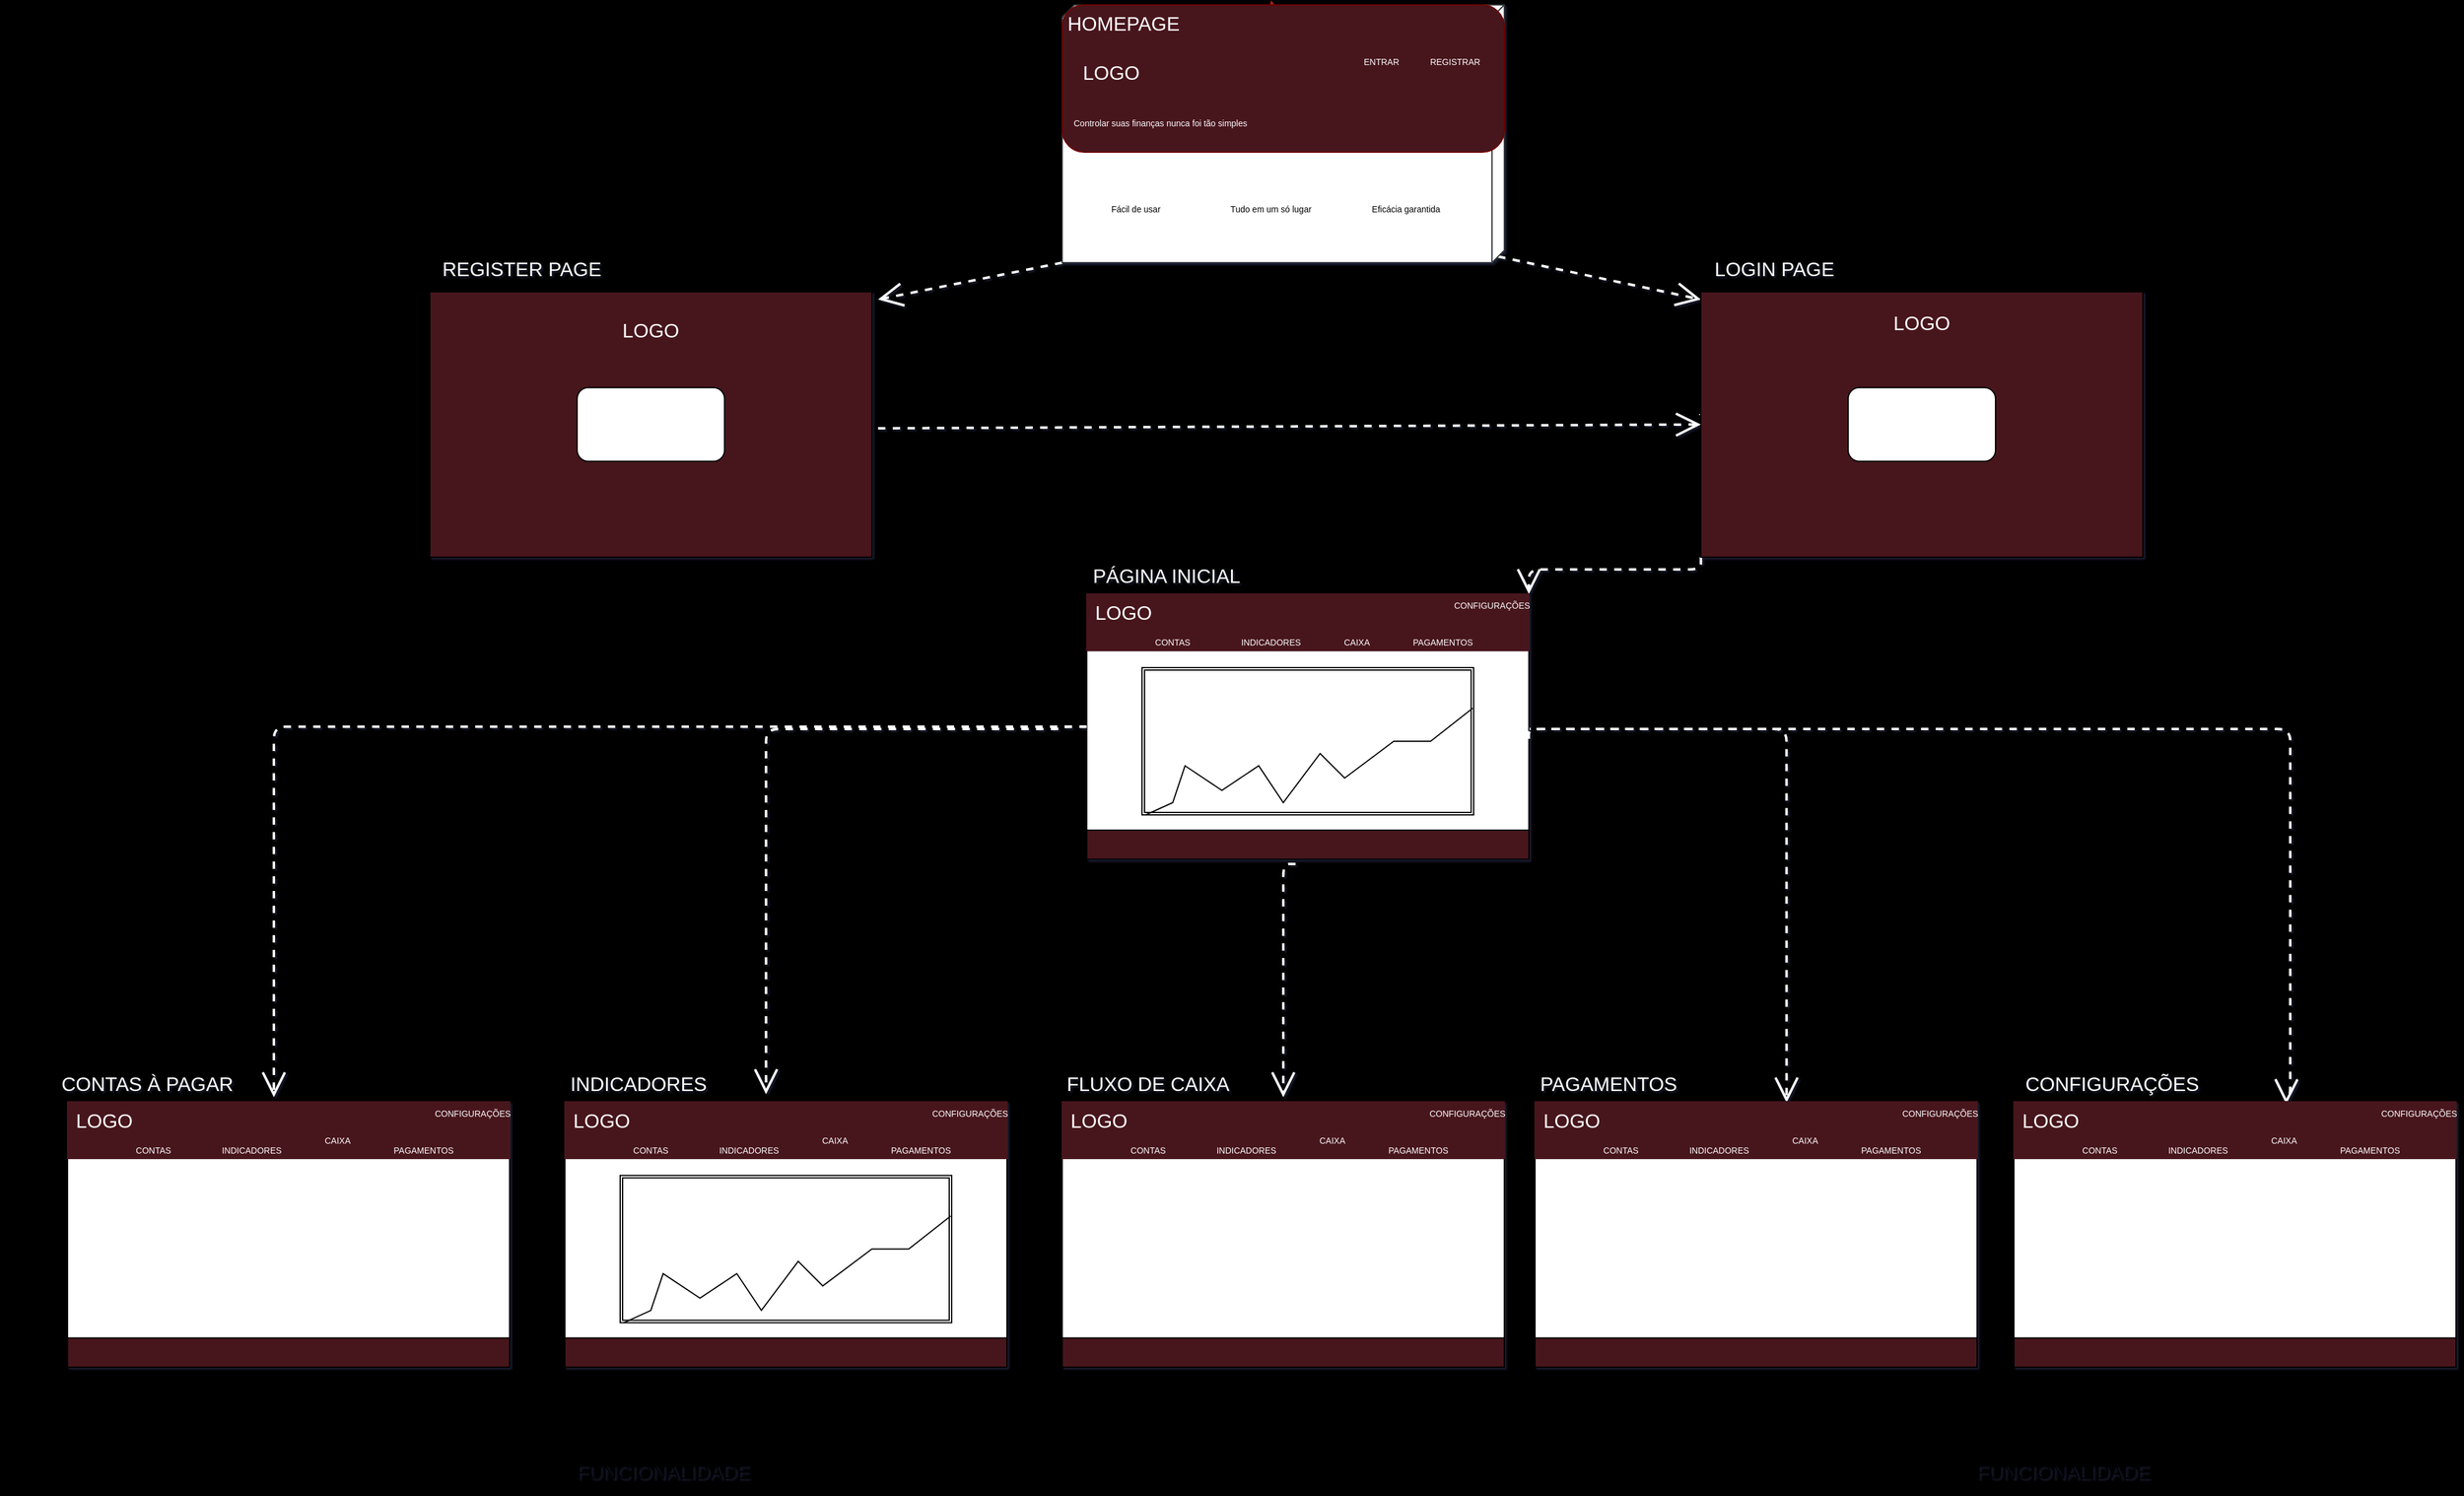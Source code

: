 <mxfile version="21.1.7" type="github">
  <diagram name="Page-1" id="5f0bae14-7c28-e335-631c-24af17079c00">
    <mxGraphModel dx="2335" dy="3224" grid="1" gridSize="10" guides="1" tooltips="1" connect="1" arrows="1" fold="1" page="1" pageScale="1" pageWidth="1100" pageHeight="850" background="#000000" math="0" shadow="1">
      <root>
        <mxCell id="0" />
        <mxCell id="1" parent="0" />
        <mxCell id="39150e848f15840c-11" style="edgeStyle=none;rounded=1;html=1;dashed=1;labelBackgroundColor=none;startArrow=none;startFill=0;startSize=8;endArrow=open;endFill=0;endSize=16;fontFamily=Verdana;fontSize=12;strokeColor=#FFFFFF;fontColor=default;strokeWidth=2;exitX=0;exitY=0;exitDx=205;exitDy=5;exitPerimeter=0;entryX=0;entryY=0;entryDx=10;entryDy=330;entryPerimeter=0;" parent="1" source="39150e848f15840c-3" edge="1">
          <mxGeometry relative="1" as="geometry">
            <mxPoint x="276.02" y="-1516.22" as="sourcePoint" />
            <mxPoint x="620" y="-1460.0" as="targetPoint" />
          </mxGeometry>
        </mxCell>
        <mxCell id="39150e848f15840c-12" style="edgeStyle=none;rounded=1;html=1;dashed=1;labelBackgroundColor=none;startArrow=none;startFill=0;startSize=8;endArrow=open;endFill=0;endSize=16;fontFamily=Verdana;fontSize=12;entryX=0;entryY=0;entryDx=0;entryDy=0;entryPerimeter=0;strokeColor=#FFFFFF;fontColor=default;strokeWidth=2;exitX=1;exitY=1;exitDx=0;exitDy=0;exitPerimeter=0;" parent="1" source="39150e848f15840c-3" edge="1">
          <mxGeometry relative="1" as="geometry">
            <mxPoint x="-50" y="-1460" as="targetPoint" />
          </mxGeometry>
        </mxCell>
        <mxCell id="39150e848f15840c-16" style="edgeStyle=orthogonalEdgeStyle;rounded=1;html=1;dashed=1;labelBackgroundColor=none;startArrow=none;startFill=0;startSize=8;endArrow=open;endFill=0;endSize=16;fontFamily=Verdana;fontSize=12;strokeColor=#FFFFFF;fontColor=default;fillColor=#f8cecc;strokeWidth=2;entryX=1;entryY=0;entryDx=0;entryDy=0;" parent="1" target="X89QfNM0a1aXQy8c0Njc-26" edge="1">
          <mxGeometry relative="1" as="geometry">
            <mxPoint x="620.059" y="-1250" as="sourcePoint" />
            <mxPoint x="260" y="-1020" as="targetPoint" />
            <Array as="points">
              <mxPoint x="620" y="-1240" />
              <mxPoint x="480" y="-1240" />
            </Array>
          </mxGeometry>
        </mxCell>
        <mxCell id="vBJ7aFU8pswrzPe9maUh-8" value="" style="curved=1;endArrow=classic;html=1;rounded=1;entryX=-0.018;entryY=0.527;entryDx=0;entryDy=0;entryPerimeter=0;labelBackgroundColor=none;strokeColor=#A8201A;fontColor=default;" parent="1" target="39150e848f15840c-3" edge="1">
          <mxGeometry width="50" height="50" relative="1" as="geometry">
            <mxPoint x="230" y="-1616.22" as="sourcePoint" />
            <mxPoint x="726" y="-1300.22" as="targetPoint" />
            <Array as="points">
              <mxPoint x="280" y="-1616.22" />
            </Array>
          </mxGeometry>
        </mxCell>
        <mxCell id="39150e848f15840c-3" value="" style="verticalAlign=top;align=left;spacingTop=8;spacingLeft=2;spacingRight=12;shape=cube;size=10;direction=south;fontStyle=4;html=1;rounded=1;shadow=0;comic=0;labelBackgroundColor=none;strokeWidth=1;fontFamily=Verdana;fontSize=12;fillColor=#FFFFFF;strokeColor=#36393d;" parent="1" vertex="1">
          <mxGeometry x="100" y="-1700" width="360" height="210" as="geometry" />
        </mxCell>
        <mxCell id="vBJ7aFU8pswrzPe9maUh-9" value="&lt;br&gt;" style="rounded=1;whiteSpace=wrap;html=1;labelBackgroundColor=none;fillColor=#47141E;strokeColor=#6F0000;fontColor=#ffffff;" parent="1" vertex="1">
          <mxGeometry x="100" y="-1700" width="360" height="120" as="geometry" />
        </mxCell>
        <mxCell id="vBJ7aFU8pswrzPe9maUh-22" style="edgeStyle=orthogonalEdgeStyle;rounded=1;html=1;dashed=1;labelBackgroundColor=none;startArrow=none;startFill=0;startSize=8;endArrow=open;endFill=0;endSize=16;fontFamily=Verdana;fontSize=12;strokeColor=#FFFFFF;fontColor=default;fillColor=#f8cecc;exitX=0;exitY=0.5;exitDx=0;exitDy=0;strokeWidth=2;" parent="1" source="X89QfNM0a1aXQy8c0Njc-24" edge="1">
          <mxGeometry relative="1" as="geometry">
            <mxPoint x="90" y="-951.22" as="sourcePoint" />
            <mxPoint x="-542" y="-810" as="targetPoint" />
            <Array as="points">
              <mxPoint x="-542" y="-1112" />
            </Array>
          </mxGeometry>
        </mxCell>
        <mxCell id="vBJ7aFU8pswrzPe9maUh-36" style="edgeStyle=orthogonalEdgeStyle;rounded=1;html=1;dashed=1;labelBackgroundColor=none;startArrow=none;startFill=0;startSize=8;endArrow=open;endFill=0;endSize=16;fontFamily=Verdana;fontSize=12;strokeColor=#FFFFFF;fontColor=default;fillColor=#f8cecc;strokeWidth=2;entryX=0.616;entryY=0.041;entryDx=0;entryDy=0;entryPerimeter=0;exitX=1;exitY=0.5;exitDx=0;exitDy=0;" parent="1" source="X89QfNM0a1aXQy8c0Njc-24" target="uW_-9VzR9L95MaJclsEE-92" edge="1">
          <mxGeometry relative="1" as="geometry">
            <mxPoint x="410" y="-960" as="sourcePoint" />
            <mxPoint x="1005" y="-810" as="targetPoint" />
            <Array as="points">
              <mxPoint x="430" y="-1112" />
              <mxPoint x="430" y="-1110" />
              <mxPoint x="1100" y="-1110" />
              <mxPoint x="1100" y="-810" />
              <mxPoint x="1097" y="-810" />
            </Array>
          </mxGeometry>
        </mxCell>
        <mxCell id="vBJ7aFU8pswrzPe9maUh-37" value="&lt;font color=&quot;#ffffff&quot; style=&quot;font-size: 16px;&quot;&gt;LOGO&lt;/font&gt;" style="text;html=1;strokeColor=none;fillColor=none;align=center;verticalAlign=middle;whiteSpace=wrap;rounded=0;fontColor=#143642;strokeWidth=3;" parent="1" vertex="1">
          <mxGeometry x="110" y="-1660" width="60" height="30" as="geometry" />
        </mxCell>
        <mxCell id="X89QfNM0a1aXQy8c0Njc-6" value="&lt;font color=&quot;#ffffff&quot; style=&quot;font-size: 16px;&quot;&gt;HOMEPAGE&lt;/font&gt;" style="text;html=1;strokeColor=none;fillColor=none;align=center;verticalAlign=middle;whiteSpace=wrap;rounded=0;fontColor=#143642;strokeWidth=3;" parent="1" vertex="1">
          <mxGeometry x="120" y="-1700" width="60" height="30" as="geometry" />
        </mxCell>
        <mxCell id="X89QfNM0a1aXQy8c0Njc-7" value="&lt;font style=&quot;&quot;&gt;&lt;font color=&quot;#ffffff&quot; style=&quot;font-size: 7px;&quot;&gt;ENTRAR&lt;/font&gt;&lt;br&gt;&lt;/font&gt;" style="text;html=1;strokeColor=none;fillColor=none;align=center;verticalAlign=middle;whiteSpace=wrap;rounded=0;fontColor=#143642;strokeWidth=3;" parent="1" vertex="1">
          <mxGeometry x="330" y="-1670" width="60" height="30" as="geometry" />
        </mxCell>
        <mxCell id="X89QfNM0a1aXQy8c0Njc-8" value="&lt;font style=&quot;&quot;&gt;&lt;font color=&quot;#ffffff&quot; style=&quot;font-size: 7px;&quot;&gt;REGISTRAR&lt;/font&gt;&lt;br&gt;&lt;/font&gt;" style="text;html=1;strokeColor=none;fillColor=none;align=center;verticalAlign=middle;whiteSpace=wrap;rounded=0;fontColor=#143642;strokeWidth=3;" parent="1" vertex="1">
          <mxGeometry x="390" y="-1670" width="60" height="30" as="geometry" />
        </mxCell>
        <mxCell id="X89QfNM0a1aXQy8c0Njc-9" value="&lt;font style=&quot;&quot;&gt;&lt;font color=&quot;#ffffff&quot;&gt;&lt;span style=&quot;font-size: 7px;&quot;&gt;Controlar suas finanças nunca foi tão simples&lt;/span&gt;&lt;/font&gt;&lt;br&gt;&lt;/font&gt;" style="text;html=1;strokeColor=none;fillColor=none;align=center;verticalAlign=middle;whiteSpace=wrap;rounded=0;fontColor=#143642;strokeWidth=3;" parent="1" vertex="1">
          <mxGeometry x="100" y="-1620" width="160" height="30" as="geometry" />
        </mxCell>
        <mxCell id="X89QfNM0a1aXQy8c0Njc-10" value="&lt;font style=&quot;&quot;&gt;&lt;span style=&quot;font-size: 7px;&quot;&gt;&lt;font color=&quot;#000000&quot;&gt;Fácil de usar&lt;/font&gt;&lt;/span&gt;&lt;br&gt;&lt;/font&gt;" style="text;html=1;strokeColor=none;fillColor=none;align=center;verticalAlign=middle;whiteSpace=wrap;rounded=0;fontColor=#143642;strokeWidth=3;" parent="1" vertex="1">
          <mxGeometry x="80" y="-1550" width="160" height="30" as="geometry" />
        </mxCell>
        <mxCell id="X89QfNM0a1aXQy8c0Njc-11" value="&lt;font style=&quot;&quot;&gt;&lt;span style=&quot;font-size: 7px;&quot;&gt;&lt;font color=&quot;#000000&quot;&gt;Tudo em um só lugar&lt;/font&gt;&lt;/span&gt;&lt;br&gt;&lt;/font&gt;" style="text;html=1;strokeColor=none;fillColor=none;align=center;verticalAlign=middle;whiteSpace=wrap;rounded=0;fontColor=#143642;strokeWidth=3;" parent="1" vertex="1">
          <mxGeometry x="190" y="-1550" width="160" height="30" as="geometry" />
        </mxCell>
        <mxCell id="X89QfNM0a1aXQy8c0Njc-12" value="&lt;font style=&quot;&quot;&gt;&lt;span style=&quot;font-size: 7px;&quot;&gt;&lt;font color=&quot;#000000&quot;&gt;Eficácia garantida&lt;/font&gt;&lt;/span&gt;&lt;br&gt;&lt;/font&gt;" style="text;html=1;strokeColor=none;fillColor=none;align=center;verticalAlign=middle;whiteSpace=wrap;rounded=0;fontColor=#143642;strokeWidth=3;" parent="1" vertex="1">
          <mxGeometry x="300" y="-1550" width="160" height="30" as="geometry" />
        </mxCell>
        <mxCell id="X89QfNM0a1aXQy8c0Njc-21" value="&lt;font color=&quot;#ffffff&quot;&gt;&lt;span style=&quot;font-size: 16px;&quot;&gt;REGISTER PAGE&lt;/span&gt;&lt;/font&gt;" style="text;html=1;strokeColor=none;fillColor=none;align=center;verticalAlign=middle;whiteSpace=wrap;rounded=0;fontColor=#143642;strokeWidth=3;" parent="1" vertex="1">
          <mxGeometry x="-415" y="-1500" width="150" height="30" as="geometry" />
        </mxCell>
        <mxCell id="X89QfNM0a1aXQy8c0Njc-22" value="&lt;font color=&quot;#ffffff&quot; style=&quot;font-size: 16px;&quot;&gt;LOGIN PAGE&lt;/font&gt;" style="text;html=1;strokeColor=none;fillColor=none;align=center;verticalAlign=middle;whiteSpace=wrap;rounded=0;fontColor=#143642;strokeWidth=3;" parent="1" vertex="1">
          <mxGeometry x="620" y="-1500" width="120" height="30" as="geometry" />
        </mxCell>
        <mxCell id="X89QfNM0a1aXQy8c0Njc-23" value="&lt;font color=&quot;#ffffff&quot; style=&quot;font-size: 16px;&quot;&gt;PÁGINA INICIAL&lt;/font&gt;" style="text;html=1;strokeColor=none;fillColor=none;align=center;verticalAlign=middle;whiteSpace=wrap;rounded=0;fontColor=#143642;strokeWidth=3;" parent="1" vertex="1">
          <mxGeometry x="100" y="-1250" width="170" height="30" as="geometry" />
        </mxCell>
        <mxCell id="X89QfNM0a1aXQy8c0Njc-25" value="" style="endArrow=none;dashed=1;html=1;dashPattern=1 3;strokeWidth=2;rounded=0;strokeColor=#FFFFFF;fontColor=#143642;fillColor=#FAE5C7;exitX=0;exitY=0;exitDx=105;exitDy=0;exitPerimeter=0;entryX=0;entryY=0;entryDx=0;entryDy=155;entryPerimeter=0;" parent="1" target="X89QfNM0a1aXQy8c0Njc-24" edge="1">
          <mxGeometry width="50" height="50" relative="1" as="geometry">
            <mxPoint x="480.0" y="-1131.22" as="sourcePoint" />
            <mxPoint x="715" y="-980" as="targetPoint" />
            <Array as="points" />
          </mxGeometry>
        </mxCell>
        <mxCell id="X89QfNM0a1aXQy8c0Njc-24" value="" style="rounded=0;whiteSpace=wrap;html=1;fillColor=#FFFFFF;" parent="1" vertex="1">
          <mxGeometry x="120" y="-1220" width="360" height="216.22" as="geometry" />
        </mxCell>
        <mxCell id="X89QfNM0a1aXQy8c0Njc-26" value="" style="rounded=0;whiteSpace=wrap;html=1;strokeColor=#47141E;fillColor=#47141E;" parent="1" vertex="1">
          <mxGeometry x="120" y="-1220" width="360" height="46.22" as="geometry" />
        </mxCell>
        <mxCell id="X89QfNM0a1aXQy8c0Njc-27" value="" style="rounded=0;whiteSpace=wrap;html=1;fillColor=#47141E;" parent="1" vertex="1">
          <mxGeometry x="120" y="-1027.56" width="360" height="23.78" as="geometry" />
        </mxCell>
        <mxCell id="X89QfNM0a1aXQy8c0Njc-28" value="&lt;font color=&quot;#ffffff&quot; style=&quot;font-size: 16px;&quot;&gt;LOGO&lt;/font&gt;" style="text;html=1;strokeColor=none;fillColor=none;align=center;verticalAlign=middle;whiteSpace=wrap;rounded=0;fontColor=#143642;strokeWidth=3;" parent="1" vertex="1">
          <mxGeometry x="65" y="-1220" width="170" height="30" as="geometry" />
        </mxCell>
        <mxCell id="X89QfNM0a1aXQy8c0Njc-32" style="edgeStyle=orthogonalEdgeStyle;rounded=0;orthogonalLoop=1;jettySize=auto;html=1;exitX=0.5;exitY=1;exitDx=0;exitDy=0;" parent="1" edge="1">
          <mxGeometry relative="1" as="geometry">
            <mxPoint x="145" y="-1190" as="sourcePoint" />
            <mxPoint x="145" y="-1190" as="targetPoint" />
          </mxGeometry>
        </mxCell>
        <mxCell id="X89QfNM0a1aXQy8c0Njc-34" value="&lt;font color=&quot;#ffffff&quot; style=&quot;font-size: 7px;&quot;&gt;CONTAS&lt;/font&gt;" style="text;html=1;strokeColor=none;fillColor=none;align=center;verticalAlign=middle;whiteSpace=wrap;rounded=0;fontColor=#143642;strokeWidth=3;" parent="1" vertex="1">
          <mxGeometry x="170" y="-1190" width="40" height="16.22" as="geometry" />
        </mxCell>
        <mxCell id="X89QfNM0a1aXQy8c0Njc-41" value="&lt;font color=&quot;#ffffff&quot; style=&quot;font-size: 7px;&quot;&gt;INDICADORES&lt;/font&gt;" style="text;html=1;strokeColor=none;fillColor=none;align=center;verticalAlign=middle;whiteSpace=wrap;rounded=0;fontColor=#143642;strokeWidth=3;" parent="1" vertex="1">
          <mxGeometry x="250" y="-1190" width="40" height="16.22" as="geometry" />
        </mxCell>
        <mxCell id="X89QfNM0a1aXQy8c0Njc-42" value="&lt;font color=&quot;#ffffff&quot; style=&quot;font-size: 7px;&quot;&gt;CAIXA&lt;/font&gt;" style="text;html=1;strokeColor=none;fillColor=none;align=center;verticalAlign=middle;whiteSpace=wrap;rounded=0;fontColor=#143642;strokeWidth=3;" parent="1" vertex="1">
          <mxGeometry x="320" y="-1190" width="40" height="16.22" as="geometry" />
        </mxCell>
        <mxCell id="X89QfNM0a1aXQy8c0Njc-43" value="&lt;font color=&quot;#ffffff&quot;&gt;&lt;span style=&quot;font-size: 7px;&quot;&gt;PAGAMENTOS&lt;/span&gt;&lt;/font&gt;" style="text;html=1;strokeColor=none;fillColor=none;align=center;verticalAlign=middle;whiteSpace=wrap;rounded=0;fontColor=#143642;strokeWidth=3;" parent="1" vertex="1">
          <mxGeometry x="390" y="-1190" width="40" height="16.22" as="geometry" />
        </mxCell>
        <mxCell id="X89QfNM0a1aXQy8c0Njc-45" value="&lt;font color=&quot;#ffffff&quot; style=&quot;font-size: 7px;&quot;&gt;CONFIGURAÇÕES&lt;/font&gt;" style="text;html=1;strokeColor=none;fillColor=none;align=center;verticalAlign=middle;whiteSpace=wrap;rounded=0;fontColor=#143642;strokeWidth=3;" parent="1" vertex="1">
          <mxGeometry x="430" y="-1220" width="40" height="16.22" as="geometry" />
        </mxCell>
        <mxCell id="X89QfNM0a1aXQy8c0Njc-59" value="" style="shape=ext;double=1;rounded=0;whiteSpace=wrap;html=1;" parent="1" vertex="1">
          <mxGeometry x="165" y="-1160" width="270" height="120" as="geometry" />
        </mxCell>
        <mxCell id="X89QfNM0a1aXQy8c0Njc-61" value="" style="endArrow=none;html=1;rounded=0;entryX=0.997;entryY=0.276;entryDx=0;entryDy=0;entryPerimeter=0;" parent="1" source="X89QfNM0a1aXQy8c0Njc-59" target="X89QfNM0a1aXQy8c0Njc-59" edge="1">
          <mxGeometry width="50" height="50" relative="1" as="geometry">
            <mxPoint x="270" y="-1060" as="sourcePoint" />
            <mxPoint x="320" y="-1110" as="targetPoint" />
            <Array as="points">
              <mxPoint x="190" y="-1050" />
              <mxPoint x="200" y="-1080" />
              <mxPoint x="230" y="-1060" />
              <mxPoint x="260" y="-1080" />
              <mxPoint x="280" y="-1050" />
              <mxPoint x="310" y="-1090" />
              <mxPoint x="330" y="-1070" />
              <mxPoint x="370" y="-1100" />
              <mxPoint x="400" y="-1100" />
            </Array>
          </mxGeometry>
        </mxCell>
        <mxCell id="X89QfNM0a1aXQy8c0Njc-65" style="edgeStyle=orthogonalEdgeStyle;rounded=1;html=1;dashed=1;labelBackgroundColor=none;startArrow=none;startFill=0;startSize=8;endArrow=open;endFill=0;endSize=16;fontFamily=Verdana;fontSize=12;strokeColor=#FFFFFF;fontColor=default;fillColor=#f8cecc;strokeWidth=2;entryX=-0.011;entryY=0.535;entryDx=0;entryDy=0;entryPerimeter=0;exitX=0;exitY=0.5;exitDx=0;exitDy=0;" parent="1" source="X89QfNM0a1aXQy8c0Njc-24" edge="1">
          <mxGeometry relative="1" as="geometry">
            <mxPoint x="100" y="-1080" as="sourcePoint" />
            <mxPoint x="-141.2" y="-812.42" as="targetPoint" />
            <Array as="points">
              <mxPoint x="100" y="-1112" />
              <mxPoint x="-141" y="-1110" />
            </Array>
          </mxGeometry>
        </mxCell>
        <mxCell id="X89QfNM0a1aXQy8c0Njc-66" style="edgeStyle=orthogonalEdgeStyle;rounded=1;html=1;dashed=1;labelBackgroundColor=none;startArrow=none;startFill=0;startSize=8;endArrow=open;endFill=0;endSize=16;fontFamily=Verdana;fontSize=12;strokeColor=#FFFFFF;fontColor=default;fillColor=#f8cecc;strokeWidth=2;" parent="1" edge="1">
          <mxGeometry relative="1" as="geometry">
            <mxPoint x="290" y="-1000" as="sourcePoint" />
            <mxPoint x="280" y="-810" as="targetPoint" />
            <Array as="points">
              <mxPoint x="280" y="-1000" />
              <mxPoint x="280" y="-810" />
            </Array>
          </mxGeometry>
        </mxCell>
        <mxCell id="uW_-9VzR9L95MaJclsEE-1" style="edgeStyle=none;rounded=1;html=1;dashed=1;labelBackgroundColor=none;startArrow=none;startFill=0;startSize=8;endArrow=open;endFill=0;endSize=16;fontFamily=Verdana;fontSize=12;strokeColor=#FFFFFF;fontColor=default;strokeWidth=2;exitX=0;exitY=0;exitDx=105;exitDy=0;exitPerimeter=0;entryX=0.472;entryY=1.005;entryDx=0;entryDy=0;entryPerimeter=0;" edge="1" parent="1" source="uW_-9VzR9L95MaJclsEE-122">
          <mxGeometry relative="1" as="geometry">
            <mxPoint x="-50" y="-1355" as="sourcePoint" />
            <mxPoint x="618.35" y="-1366.16" as="targetPoint" />
            <Array as="points" />
          </mxGeometry>
        </mxCell>
        <mxCell id="uW_-9VzR9L95MaJclsEE-11" style="edgeStyle=orthogonalEdgeStyle;rounded=1;html=1;dashed=1;labelBackgroundColor=none;startArrow=none;startFill=0;startSize=8;endArrow=open;endFill=0;endSize=16;fontFamily=Verdana;fontSize=12;strokeColor=#FFFFFF;fontColor=default;fillColor=#f8cecc;strokeWidth=2;exitX=1;exitY=0.5;exitDx=0;exitDy=0;entryX=0.569;entryY=0.012;entryDx=0;entryDy=0;entryPerimeter=0;" edge="1" parent="1" target="uW_-9VzR9L95MaJclsEE-78">
          <mxGeometry relative="1" as="geometry">
            <mxPoint x="480" y="-1102" as="sourcePoint" />
            <mxPoint x="690" y="-820" as="targetPoint" />
            <Array as="points">
              <mxPoint x="480" y="-1110" />
              <mxPoint x="690" y="-1110" />
            </Array>
          </mxGeometry>
        </mxCell>
        <mxCell id="uW_-9VzR9L95MaJclsEE-12" value="&lt;span style=&quot;font-size: 16px;&quot;&gt;&lt;font color=&quot;#000000&quot;&gt;FUNCIONALIDADE&lt;/font&gt;&lt;/span&gt;" style="text;html=1;strokeColor=none;fillColor=none;align=center;verticalAlign=middle;whiteSpace=wrap;rounded=0;fontColor=#143642;strokeWidth=3;" vertex="1" parent="1">
          <mxGeometry x="-265" y="-796.22" width="150" height="30" as="geometry" />
        </mxCell>
        <mxCell id="uW_-9VzR9L95MaJclsEE-13" value="&lt;span style=&quot;font-size: 16px;&quot;&gt;&lt;font color=&quot;#000000&quot;&gt;FUNCIONALIDADE&lt;/font&gt;&lt;/span&gt;" style="text;html=1;strokeColor=none;fillColor=none;align=center;verticalAlign=middle;whiteSpace=wrap;rounded=0;fontColor=#143642;strokeWidth=3;" vertex="1" parent="1">
          <mxGeometry x="-300" y="-520" width="150" height="30" as="geometry" />
        </mxCell>
        <mxCell id="uW_-9VzR9L95MaJclsEE-16" value="&lt;span style=&quot;font-size: 16px;&quot;&gt;&lt;font color=&quot;#000000&quot;&gt;FUNCIONALIDADE&lt;/font&gt;&lt;/span&gt;" style="text;html=1;strokeColor=none;fillColor=none;align=center;verticalAlign=middle;whiteSpace=wrap;rounded=0;fontColor=#143642;strokeWidth=3;" vertex="1" parent="1">
          <mxGeometry x="840" y="-520" width="150" height="30" as="geometry" />
        </mxCell>
        <mxCell id="uW_-9VzR9L95MaJclsEE-18" value="" style="endArrow=none;dashed=1;html=1;dashPattern=1 3;strokeWidth=2;rounded=0;strokeColor=#FFFFFF;fontColor=#143642;fillColor=#FAE5C7;exitX=0;exitY=0;exitDx=105;exitDy=0;exitPerimeter=0;entryX=0;entryY=0;entryDx=0;entryDy=155;entryPerimeter=0;" edge="1" parent="1" target="uW_-9VzR9L95MaJclsEE-19">
          <mxGeometry width="50" height="50" relative="1" as="geometry">
            <mxPoint x="55.0" y="-717.44" as="sourcePoint" />
            <mxPoint x="290" y="-566.22" as="targetPoint" />
            <Array as="points" />
          </mxGeometry>
        </mxCell>
        <mxCell id="uW_-9VzR9L95MaJclsEE-19" value="" style="rounded=0;whiteSpace=wrap;html=1;fillColor=#FFFFFF;" vertex="1" parent="1">
          <mxGeometry x="-305" y="-806.22" width="360" height="216.22" as="geometry" />
        </mxCell>
        <mxCell id="uW_-9VzR9L95MaJclsEE-20" value="" style="rounded=0;whiteSpace=wrap;html=1;strokeColor=#47141E;fillColor=#47141E;" vertex="1" parent="1">
          <mxGeometry x="-305" y="-806.22" width="360" height="46.22" as="geometry" />
        </mxCell>
        <mxCell id="uW_-9VzR9L95MaJclsEE-21" value="" style="rounded=0;whiteSpace=wrap;html=1;fillColor=#47141E;" vertex="1" parent="1">
          <mxGeometry x="-305" y="-613.78" width="360" height="23.78" as="geometry" />
        </mxCell>
        <mxCell id="uW_-9VzR9L95MaJclsEE-22" value="&lt;font color=&quot;#ffffff&quot; style=&quot;font-size: 16px;&quot;&gt;LOGO&lt;/font&gt;" style="text;html=1;strokeColor=none;fillColor=none;align=center;verticalAlign=middle;whiteSpace=wrap;rounded=0;fontColor=#143642;strokeWidth=3;" vertex="1" parent="1">
          <mxGeometry x="-360" y="-806.22" width="170" height="30" as="geometry" />
        </mxCell>
        <mxCell id="uW_-9VzR9L95MaJclsEE-23" style="edgeStyle=orthogonalEdgeStyle;rounded=0;orthogonalLoop=1;jettySize=auto;html=1;exitX=0.5;exitY=1;exitDx=0;exitDy=0;" edge="1" parent="1">
          <mxGeometry relative="1" as="geometry">
            <mxPoint x="-280" y="-776.22" as="sourcePoint" />
            <mxPoint x="-280" y="-776.22" as="targetPoint" />
          </mxGeometry>
        </mxCell>
        <mxCell id="uW_-9VzR9L95MaJclsEE-24" value="&lt;font color=&quot;#ffffff&quot; style=&quot;font-size: 7px;&quot;&gt;CONTAS&lt;/font&gt;" style="text;html=1;strokeColor=none;fillColor=none;align=center;verticalAlign=middle;whiteSpace=wrap;rounded=0;fontColor=#143642;strokeWidth=3;" vertex="1" parent="1">
          <mxGeometry x="-255" y="-776.22" width="40" height="16.22" as="geometry" />
        </mxCell>
        <mxCell id="uW_-9VzR9L95MaJclsEE-25" value="&lt;font color=&quot;#ffffff&quot; style=&quot;font-size: 7px;&quot;&gt;INDICADORES&lt;/font&gt;" style="text;html=1;strokeColor=none;fillColor=none;align=center;verticalAlign=middle;whiteSpace=wrap;rounded=0;fontColor=#143642;strokeWidth=3;" vertex="1" parent="1">
          <mxGeometry x="-175" y="-776.22" width="40" height="16.22" as="geometry" />
        </mxCell>
        <mxCell id="uW_-9VzR9L95MaJclsEE-26" value="&lt;font color=&quot;#ffffff&quot; style=&quot;font-size: 7px;&quot;&gt;CAIXA&lt;/font&gt;" style="text;html=1;strokeColor=none;fillColor=none;align=center;verticalAlign=middle;whiteSpace=wrap;rounded=0;fontColor=#143642;strokeWidth=3;" vertex="1" parent="1">
          <mxGeometry x="-105" y="-776.22" width="40" as="geometry" />
        </mxCell>
        <mxCell id="uW_-9VzR9L95MaJclsEE-27" value="&lt;font color=&quot;#ffffff&quot;&gt;&lt;span style=&quot;font-size: 7px;&quot;&gt;PAGAMENTOS&lt;/span&gt;&lt;/font&gt;" style="text;html=1;strokeColor=none;fillColor=none;align=center;verticalAlign=middle;whiteSpace=wrap;rounded=0;fontColor=#143642;strokeWidth=3;" vertex="1" parent="1">
          <mxGeometry x="-35" y="-776.22" width="40" height="16.22" as="geometry" />
        </mxCell>
        <mxCell id="uW_-9VzR9L95MaJclsEE-28" value="&lt;font color=&quot;#ffffff&quot; style=&quot;font-size: 7px;&quot;&gt;CONFIGURAÇÕES&lt;/font&gt;" style="text;html=1;strokeColor=none;fillColor=none;align=center;verticalAlign=middle;whiteSpace=wrap;rounded=0;fontColor=#143642;strokeWidth=3;" vertex="1" parent="1">
          <mxGeometry x="5" y="-806.22" width="40" height="16.22" as="geometry" />
        </mxCell>
        <mxCell id="uW_-9VzR9L95MaJclsEE-29" value="" style="shape=ext;double=1;rounded=0;whiteSpace=wrap;html=1;" vertex="1" parent="1">
          <mxGeometry x="-260" y="-746.22" width="270" height="120" as="geometry" />
        </mxCell>
        <mxCell id="uW_-9VzR9L95MaJclsEE-30" value="" style="endArrow=none;html=1;rounded=0;entryX=0.997;entryY=0.276;entryDx=0;entryDy=0;entryPerimeter=0;" edge="1" parent="1" source="uW_-9VzR9L95MaJclsEE-29" target="uW_-9VzR9L95MaJclsEE-29">
          <mxGeometry width="50" height="50" relative="1" as="geometry">
            <mxPoint x="-155" y="-646.22" as="sourcePoint" />
            <mxPoint x="-105" y="-696.22" as="targetPoint" />
            <Array as="points">
              <mxPoint x="-235" y="-636.22" />
              <mxPoint x="-225" y="-666.22" />
              <mxPoint x="-195" y="-646.22" />
              <mxPoint x="-165" y="-666.22" />
              <mxPoint x="-145" y="-636.22" />
              <mxPoint x="-115" y="-676.22" />
              <mxPoint x="-95" y="-656.22" />
              <mxPoint x="-55" y="-686.22" />
              <mxPoint x="-25" y="-686.22" />
            </Array>
          </mxGeometry>
        </mxCell>
        <mxCell id="uW_-9VzR9L95MaJclsEE-31" value="&lt;span style=&quot;font-size: 16px;&quot;&gt;&lt;font color=&quot;#000000&quot;&gt;FUNCIONALIDADE&lt;/font&gt;&lt;/span&gt;" style="text;html=1;strokeColor=none;fillColor=none;align=center;verticalAlign=middle;whiteSpace=wrap;rounded=0;fontColor=#143642;strokeWidth=3;" vertex="1" parent="1">
          <mxGeometry x="-670" y="-796.22" width="150" height="30" as="geometry" />
        </mxCell>
        <mxCell id="uW_-9VzR9L95MaJclsEE-32" value="&lt;font color=&quot;#ffffff&quot; style=&quot;font-size: 16px;&quot;&gt;CONTAS À PAGAR&lt;/font&gt;" style="text;html=1;strokeColor=none;fillColor=none;align=center;verticalAlign=middle;whiteSpace=wrap;rounded=0;fontColor=#143642;strokeWidth=3;" vertex="1" parent="1">
          <mxGeometry x="-730" y="-836.22" width="170" height="30" as="geometry" />
        </mxCell>
        <mxCell id="uW_-9VzR9L95MaJclsEE-33" value="" style="endArrow=none;dashed=1;html=1;dashPattern=1 3;strokeWidth=2;rounded=0;strokeColor=#FFFFFF;fontColor=#143642;fillColor=#FAE5C7;exitX=0;exitY=0;exitDx=105;exitDy=0;exitPerimeter=0;entryX=0;entryY=0;entryDx=0;entryDy=155;entryPerimeter=0;" edge="1" parent="1" target="uW_-9VzR9L95MaJclsEE-34">
          <mxGeometry width="50" height="50" relative="1" as="geometry">
            <mxPoint x="-350.0" y="-717.44" as="sourcePoint" />
            <mxPoint x="-115" y="-566.22" as="targetPoint" />
            <Array as="points" />
          </mxGeometry>
        </mxCell>
        <mxCell id="uW_-9VzR9L95MaJclsEE-34" value="" style="rounded=0;whiteSpace=wrap;html=1;fillColor=#FFFFFF;" vertex="1" parent="1">
          <mxGeometry x="-710" y="-806.22" width="360" height="216.22" as="geometry" />
        </mxCell>
        <mxCell id="uW_-9VzR9L95MaJclsEE-35" value="" style="rounded=0;whiteSpace=wrap;html=1;strokeColor=#47141E;fillColor=#47141E;" vertex="1" parent="1">
          <mxGeometry x="-710" y="-806.22" width="360" height="46.22" as="geometry" />
        </mxCell>
        <mxCell id="uW_-9VzR9L95MaJclsEE-36" value="" style="rounded=0;whiteSpace=wrap;html=1;fillColor=#47141E;" vertex="1" parent="1">
          <mxGeometry x="-710" y="-613.78" width="360" height="23.78" as="geometry" />
        </mxCell>
        <mxCell id="uW_-9VzR9L95MaJclsEE-37" value="&lt;font color=&quot;#ffffff&quot; style=&quot;font-size: 16px;&quot;&gt;LOGO&lt;/font&gt;" style="text;html=1;strokeColor=none;fillColor=none;align=center;verticalAlign=middle;whiteSpace=wrap;rounded=0;fontColor=#143642;strokeWidth=3;" vertex="1" parent="1">
          <mxGeometry x="-765" y="-806.22" width="170" height="30" as="geometry" />
        </mxCell>
        <mxCell id="uW_-9VzR9L95MaJclsEE-38" style="edgeStyle=orthogonalEdgeStyle;rounded=0;orthogonalLoop=1;jettySize=auto;html=1;exitX=0.5;exitY=1;exitDx=0;exitDy=0;" edge="1" parent="1">
          <mxGeometry relative="1" as="geometry">
            <mxPoint x="-685" y="-776.22" as="sourcePoint" />
            <mxPoint x="-685" y="-776.22" as="targetPoint" />
          </mxGeometry>
        </mxCell>
        <mxCell id="uW_-9VzR9L95MaJclsEE-39" value="&lt;font color=&quot;#ffffff&quot; style=&quot;font-size: 7px;&quot;&gt;CONTAS&lt;/font&gt;" style="text;html=1;strokeColor=none;fillColor=none;align=center;verticalAlign=middle;whiteSpace=wrap;rounded=0;fontColor=#143642;strokeWidth=3;" vertex="1" parent="1">
          <mxGeometry x="-660" y="-776.22" width="40" height="16.22" as="geometry" />
        </mxCell>
        <mxCell id="uW_-9VzR9L95MaJclsEE-40" value="&lt;font color=&quot;#ffffff&quot; style=&quot;font-size: 7px;&quot;&gt;INDICADORES&lt;/font&gt;" style="text;html=1;strokeColor=none;fillColor=none;align=center;verticalAlign=middle;whiteSpace=wrap;rounded=0;fontColor=#143642;strokeWidth=3;" vertex="1" parent="1">
          <mxGeometry x="-580" y="-776.22" width="40" height="16.22" as="geometry" />
        </mxCell>
        <mxCell id="uW_-9VzR9L95MaJclsEE-41" value="&lt;font color=&quot;#ffffff&quot; style=&quot;font-size: 7px;&quot;&gt;CAIXA&lt;/font&gt;" style="text;html=1;strokeColor=none;fillColor=none;align=center;verticalAlign=middle;whiteSpace=wrap;rounded=0;fontColor=#143642;strokeWidth=3;" vertex="1" parent="1">
          <mxGeometry x="-510" y="-776.22" width="40" as="geometry" />
        </mxCell>
        <mxCell id="uW_-9VzR9L95MaJclsEE-42" value="&lt;font color=&quot;#ffffff&quot;&gt;&lt;span style=&quot;font-size: 7px;&quot;&gt;PAGAMENTOS&lt;/span&gt;&lt;/font&gt;" style="text;html=1;strokeColor=none;fillColor=none;align=center;verticalAlign=middle;whiteSpace=wrap;rounded=0;fontColor=#143642;strokeWidth=3;" vertex="1" parent="1">
          <mxGeometry x="-440" y="-776.22" width="40" height="16.22" as="geometry" />
        </mxCell>
        <mxCell id="uW_-9VzR9L95MaJclsEE-43" value="&lt;font color=&quot;#ffffff&quot; style=&quot;font-size: 7px;&quot;&gt;CONFIGURAÇÕES&lt;/font&gt;" style="text;html=1;strokeColor=none;fillColor=none;align=center;verticalAlign=middle;whiteSpace=wrap;rounded=0;fontColor=#143642;strokeWidth=3;" vertex="1" parent="1">
          <mxGeometry x="-400" y="-806.22" width="40" height="16.22" as="geometry" />
        </mxCell>
        <mxCell id="uW_-9VzR9L95MaJclsEE-61" value="&lt;span style=&quot;font-size: 16px;&quot;&gt;&lt;font color=&quot;#000000&quot;&gt;FUNCIONALIDADE&lt;/font&gt;&lt;/span&gt;" style="text;html=1;strokeColor=none;fillColor=none;align=center;verticalAlign=middle;whiteSpace=wrap;rounded=0;fontColor=#143642;strokeWidth=3;" vertex="1" parent="1">
          <mxGeometry x="140" y="-796.22" width="150" height="30" as="geometry" />
        </mxCell>
        <mxCell id="uW_-9VzR9L95MaJclsEE-62" value="" style="endArrow=none;dashed=1;html=1;dashPattern=1 3;strokeWidth=2;rounded=0;strokeColor=#FFFFFF;fontColor=#143642;fillColor=#FAE5C7;exitX=0;exitY=0;exitDx=105;exitDy=0;exitPerimeter=0;entryX=0;entryY=0;entryDx=0;entryDy=155;entryPerimeter=0;" edge="1" parent="1" target="uW_-9VzR9L95MaJclsEE-63">
          <mxGeometry width="50" height="50" relative="1" as="geometry">
            <mxPoint x="460.0" y="-717.44" as="sourcePoint" />
            <mxPoint x="695" y="-566.22" as="targetPoint" />
            <Array as="points" />
          </mxGeometry>
        </mxCell>
        <mxCell id="uW_-9VzR9L95MaJclsEE-63" value="" style="rounded=0;whiteSpace=wrap;html=1;fillColor=#FFFFFF;" vertex="1" parent="1">
          <mxGeometry x="100" y="-806.22" width="360" height="216.22" as="geometry" />
        </mxCell>
        <mxCell id="uW_-9VzR9L95MaJclsEE-64" value="" style="rounded=0;whiteSpace=wrap;html=1;strokeColor=#47141E;fillColor=#47141E;" vertex="1" parent="1">
          <mxGeometry x="100" y="-806.22" width="360" height="46.22" as="geometry" />
        </mxCell>
        <mxCell id="uW_-9VzR9L95MaJclsEE-65" value="" style="rounded=0;whiteSpace=wrap;html=1;fillColor=#47141E;" vertex="1" parent="1">
          <mxGeometry x="100" y="-613.78" width="360" height="23.78" as="geometry" />
        </mxCell>
        <mxCell id="uW_-9VzR9L95MaJclsEE-66" value="&lt;font color=&quot;#ffffff&quot; style=&quot;font-size: 16px;&quot;&gt;LOGO&lt;/font&gt;" style="text;html=1;strokeColor=none;fillColor=none;align=center;verticalAlign=middle;whiteSpace=wrap;rounded=0;fontColor=#143642;strokeWidth=3;" vertex="1" parent="1">
          <mxGeometry x="45" y="-806.22" width="170" height="30" as="geometry" />
        </mxCell>
        <mxCell id="uW_-9VzR9L95MaJclsEE-67" style="edgeStyle=orthogonalEdgeStyle;rounded=0;orthogonalLoop=1;jettySize=auto;html=1;exitX=0.5;exitY=1;exitDx=0;exitDy=0;" edge="1" parent="1">
          <mxGeometry relative="1" as="geometry">
            <mxPoint x="125" y="-776.22" as="sourcePoint" />
            <mxPoint x="125" y="-776.22" as="targetPoint" />
          </mxGeometry>
        </mxCell>
        <mxCell id="uW_-9VzR9L95MaJclsEE-68" value="&lt;font color=&quot;#ffffff&quot; style=&quot;font-size: 7px;&quot;&gt;CONTAS&lt;/font&gt;" style="text;html=1;strokeColor=none;fillColor=none;align=center;verticalAlign=middle;whiteSpace=wrap;rounded=0;fontColor=#143642;strokeWidth=3;" vertex="1" parent="1">
          <mxGeometry x="150" y="-776.22" width="40" height="16.22" as="geometry" />
        </mxCell>
        <mxCell id="uW_-9VzR9L95MaJclsEE-69" value="&lt;font color=&quot;#ffffff&quot; style=&quot;font-size: 7px;&quot;&gt;INDICADORES&lt;/font&gt;" style="text;html=1;strokeColor=none;fillColor=none;align=center;verticalAlign=middle;whiteSpace=wrap;rounded=0;fontColor=#143642;strokeWidth=3;" vertex="1" parent="1">
          <mxGeometry x="230" y="-776.22" width="40" height="16.22" as="geometry" />
        </mxCell>
        <mxCell id="uW_-9VzR9L95MaJclsEE-70" value="&lt;font color=&quot;#ffffff&quot; style=&quot;font-size: 7px;&quot;&gt;CAIXA&lt;/font&gt;" style="text;html=1;strokeColor=none;fillColor=none;align=center;verticalAlign=middle;whiteSpace=wrap;rounded=0;fontColor=#143642;strokeWidth=3;" vertex="1" parent="1">
          <mxGeometry x="300" y="-776.22" width="40" as="geometry" />
        </mxCell>
        <mxCell id="uW_-9VzR9L95MaJclsEE-71" value="&lt;font color=&quot;#ffffff&quot;&gt;&lt;span style=&quot;font-size: 7px;&quot;&gt;PAGAMENTOS&lt;/span&gt;&lt;/font&gt;" style="text;html=1;strokeColor=none;fillColor=none;align=center;verticalAlign=middle;whiteSpace=wrap;rounded=0;fontColor=#143642;strokeWidth=3;" vertex="1" parent="1">
          <mxGeometry x="370" y="-776.22" width="40" height="16.22" as="geometry" />
        </mxCell>
        <mxCell id="uW_-9VzR9L95MaJclsEE-72" value="&lt;font color=&quot;#ffffff&quot; style=&quot;font-size: 7px;&quot;&gt;CONFIGURAÇÕES&lt;/font&gt;" style="text;html=1;strokeColor=none;fillColor=none;align=center;verticalAlign=middle;whiteSpace=wrap;rounded=0;fontColor=#143642;strokeWidth=3;" vertex="1" parent="1">
          <mxGeometry x="410" y="-806.22" width="40" height="16.22" as="geometry" />
        </mxCell>
        <mxCell id="uW_-9VzR9L95MaJclsEE-75" value="&lt;span style=&quot;font-size: 16px;&quot;&gt;&lt;font color=&quot;#000000&quot;&gt;FUNCIONALIDADE&lt;/font&gt;&lt;/span&gt;" style="text;html=1;strokeColor=none;fillColor=none;align=center;verticalAlign=middle;whiteSpace=wrap;rounded=0;fontColor=#143642;strokeWidth=3;" vertex="1" parent="1">
          <mxGeometry x="525" y="-796.22" width="150" height="30" as="geometry" />
        </mxCell>
        <mxCell id="uW_-9VzR9L95MaJclsEE-76" value="" style="endArrow=none;dashed=1;html=1;dashPattern=1 3;strokeWidth=2;rounded=0;strokeColor=#FFFFFF;fontColor=#143642;fillColor=#FAE5C7;exitX=0;exitY=0;exitDx=105;exitDy=0;exitPerimeter=0;entryX=0;entryY=0;entryDx=0;entryDy=155;entryPerimeter=0;" edge="1" parent="1" target="uW_-9VzR9L95MaJclsEE-77">
          <mxGeometry width="50" height="50" relative="1" as="geometry">
            <mxPoint x="845.0" y="-717.44" as="sourcePoint" />
            <mxPoint x="1080" y="-566.22" as="targetPoint" />
            <Array as="points" />
          </mxGeometry>
        </mxCell>
        <mxCell id="uW_-9VzR9L95MaJclsEE-77" value="" style="rounded=0;whiteSpace=wrap;html=1;fillColor=#FFFFFF;" vertex="1" parent="1">
          <mxGeometry x="485" y="-806.22" width="360" height="216.22" as="geometry" />
        </mxCell>
        <mxCell id="uW_-9VzR9L95MaJclsEE-78" value="" style="rounded=0;whiteSpace=wrap;html=1;strokeColor=#47141E;fillColor=#47141E;" vertex="1" parent="1">
          <mxGeometry x="485" y="-806.22" width="360" height="46.22" as="geometry" />
        </mxCell>
        <mxCell id="uW_-9VzR9L95MaJclsEE-79" value="" style="rounded=0;whiteSpace=wrap;html=1;fillColor=#47141E;" vertex="1" parent="1">
          <mxGeometry x="485" y="-613.78" width="360" height="23.78" as="geometry" />
        </mxCell>
        <mxCell id="uW_-9VzR9L95MaJclsEE-80" value="&lt;font color=&quot;#ffffff&quot; style=&quot;font-size: 16px;&quot;&gt;LOGO&lt;/font&gt;" style="text;html=1;strokeColor=none;fillColor=none;align=center;verticalAlign=middle;whiteSpace=wrap;rounded=0;fontColor=#143642;strokeWidth=3;" vertex="1" parent="1">
          <mxGeometry x="430" y="-806.22" width="170" height="30" as="geometry" />
        </mxCell>
        <mxCell id="uW_-9VzR9L95MaJclsEE-81" style="edgeStyle=orthogonalEdgeStyle;rounded=0;orthogonalLoop=1;jettySize=auto;html=1;exitX=0.5;exitY=1;exitDx=0;exitDy=0;" edge="1" parent="1">
          <mxGeometry relative="1" as="geometry">
            <mxPoint x="510" y="-776.22" as="sourcePoint" />
            <mxPoint x="510" y="-776.22" as="targetPoint" />
          </mxGeometry>
        </mxCell>
        <mxCell id="uW_-9VzR9L95MaJclsEE-82" value="&lt;font color=&quot;#ffffff&quot; style=&quot;font-size: 7px;&quot;&gt;CONTAS&lt;/font&gt;" style="text;html=1;strokeColor=none;fillColor=none;align=center;verticalAlign=middle;whiteSpace=wrap;rounded=0;fontColor=#143642;strokeWidth=3;" vertex="1" parent="1">
          <mxGeometry x="535" y="-776.22" width="40" height="16.22" as="geometry" />
        </mxCell>
        <mxCell id="uW_-9VzR9L95MaJclsEE-83" value="&lt;font color=&quot;#ffffff&quot; style=&quot;font-size: 7px;&quot;&gt;INDICADORES&lt;/font&gt;" style="text;html=1;strokeColor=none;fillColor=none;align=center;verticalAlign=middle;whiteSpace=wrap;rounded=0;fontColor=#143642;strokeWidth=3;" vertex="1" parent="1">
          <mxGeometry x="615" y="-776.22" width="40" height="16.22" as="geometry" />
        </mxCell>
        <mxCell id="uW_-9VzR9L95MaJclsEE-84" value="&lt;font color=&quot;#ffffff&quot; style=&quot;font-size: 7px;&quot;&gt;CAIXA&lt;/font&gt;" style="text;html=1;strokeColor=none;fillColor=none;align=center;verticalAlign=middle;whiteSpace=wrap;rounded=0;fontColor=#143642;strokeWidth=3;" vertex="1" parent="1">
          <mxGeometry x="685" y="-776.22" width="40" as="geometry" />
        </mxCell>
        <mxCell id="uW_-9VzR9L95MaJclsEE-85" value="&lt;font color=&quot;#ffffff&quot;&gt;&lt;span style=&quot;font-size: 7px;&quot;&gt;PAGAMENTOS&lt;/span&gt;&lt;/font&gt;" style="text;html=1;strokeColor=none;fillColor=none;align=center;verticalAlign=middle;whiteSpace=wrap;rounded=0;fontColor=#143642;strokeWidth=3;" vertex="1" parent="1">
          <mxGeometry x="755" y="-776.22" width="40" height="16.22" as="geometry" />
        </mxCell>
        <mxCell id="uW_-9VzR9L95MaJclsEE-86" value="&lt;font color=&quot;#ffffff&quot; style=&quot;font-size: 7px;&quot;&gt;CONFIGURAÇÕES&lt;/font&gt;" style="text;html=1;strokeColor=none;fillColor=none;align=center;verticalAlign=middle;whiteSpace=wrap;rounded=0;fontColor=#143642;strokeWidth=3;" vertex="1" parent="1">
          <mxGeometry x="795" y="-806.22" width="40" height="16.22" as="geometry" />
        </mxCell>
        <mxCell id="uW_-9VzR9L95MaJclsEE-89" value="&lt;span style=&quot;font-size: 16px;&quot;&gt;&lt;font color=&quot;#000000&quot;&gt;FUNCIONALIDADE&lt;/font&gt;&lt;/span&gt;" style="text;html=1;strokeColor=none;fillColor=none;align=center;verticalAlign=middle;whiteSpace=wrap;rounded=0;fontColor=#143642;strokeWidth=3;" vertex="1" parent="1">
          <mxGeometry x="915" y="-796.22" width="150" height="30" as="geometry" />
        </mxCell>
        <mxCell id="uW_-9VzR9L95MaJclsEE-90" value="" style="endArrow=none;dashed=1;html=1;dashPattern=1 3;strokeWidth=2;rounded=0;strokeColor=#FFFFFF;fontColor=#143642;fillColor=#FAE5C7;exitX=0;exitY=0;exitDx=105;exitDy=0;exitPerimeter=0;entryX=0;entryY=0;entryDx=0;entryDy=155;entryPerimeter=0;" edge="1" parent="1" target="uW_-9VzR9L95MaJclsEE-91">
          <mxGeometry width="50" height="50" relative="1" as="geometry">
            <mxPoint x="1235.0" y="-717.44" as="sourcePoint" />
            <mxPoint x="1470" y="-566.22" as="targetPoint" />
            <Array as="points" />
          </mxGeometry>
        </mxCell>
        <mxCell id="uW_-9VzR9L95MaJclsEE-91" value="" style="rounded=0;whiteSpace=wrap;html=1;fillColor=#FFFFFF;" vertex="1" parent="1">
          <mxGeometry x="875" y="-806.22" width="360" height="216.22" as="geometry" />
        </mxCell>
        <mxCell id="uW_-9VzR9L95MaJclsEE-92" value="" style="rounded=0;whiteSpace=wrap;html=1;strokeColor=#47141E;fillColor=#47141E;" vertex="1" parent="1">
          <mxGeometry x="875" y="-806.22" width="360" height="46.22" as="geometry" />
        </mxCell>
        <mxCell id="uW_-9VzR9L95MaJclsEE-93" value="" style="rounded=0;whiteSpace=wrap;html=1;fillColor=#47141E;" vertex="1" parent="1">
          <mxGeometry x="875" y="-613.78" width="360" height="23.78" as="geometry" />
        </mxCell>
        <mxCell id="uW_-9VzR9L95MaJclsEE-94" value="&lt;font color=&quot;#ffffff&quot; style=&quot;font-size: 16px;&quot;&gt;LOGO&lt;/font&gt;" style="text;html=1;strokeColor=none;fillColor=none;align=center;verticalAlign=middle;whiteSpace=wrap;rounded=0;fontColor=#143642;strokeWidth=3;" vertex="1" parent="1">
          <mxGeometry x="820" y="-806.22" width="170" height="30" as="geometry" />
        </mxCell>
        <mxCell id="uW_-9VzR9L95MaJclsEE-95" style="edgeStyle=orthogonalEdgeStyle;rounded=0;orthogonalLoop=1;jettySize=auto;html=1;exitX=0.5;exitY=1;exitDx=0;exitDy=0;" edge="1" parent="1">
          <mxGeometry relative="1" as="geometry">
            <mxPoint x="900" y="-776.22" as="sourcePoint" />
            <mxPoint x="900" y="-776.22" as="targetPoint" />
          </mxGeometry>
        </mxCell>
        <mxCell id="uW_-9VzR9L95MaJclsEE-96" value="&lt;font color=&quot;#ffffff&quot; style=&quot;font-size: 7px;&quot;&gt;CONTAS&lt;/font&gt;" style="text;html=1;strokeColor=none;fillColor=none;align=center;verticalAlign=middle;whiteSpace=wrap;rounded=0;fontColor=#143642;strokeWidth=3;" vertex="1" parent="1">
          <mxGeometry x="925" y="-776.22" width="40" height="16.22" as="geometry" />
        </mxCell>
        <mxCell id="uW_-9VzR9L95MaJclsEE-97" value="&lt;font color=&quot;#ffffff&quot; style=&quot;font-size: 7px;&quot;&gt;INDICADORES&lt;/font&gt;" style="text;html=1;strokeColor=none;fillColor=none;align=center;verticalAlign=middle;whiteSpace=wrap;rounded=0;fontColor=#143642;strokeWidth=3;" vertex="1" parent="1">
          <mxGeometry x="1005" y="-776.22" width="40" height="16.22" as="geometry" />
        </mxCell>
        <mxCell id="uW_-9VzR9L95MaJclsEE-98" value="&lt;font color=&quot;#ffffff&quot; style=&quot;font-size: 7px;&quot;&gt;CAIXA&lt;/font&gt;" style="text;html=1;strokeColor=none;fillColor=none;align=center;verticalAlign=middle;whiteSpace=wrap;rounded=0;fontColor=#143642;strokeWidth=3;" vertex="1" parent="1">
          <mxGeometry x="1075" y="-776.22" width="40" as="geometry" />
        </mxCell>
        <mxCell id="uW_-9VzR9L95MaJclsEE-99" value="&lt;font color=&quot;#ffffff&quot;&gt;&lt;span style=&quot;font-size: 7px;&quot;&gt;PAGAMENTOS&lt;/span&gt;&lt;/font&gt;" style="text;html=1;strokeColor=none;fillColor=none;align=center;verticalAlign=middle;whiteSpace=wrap;rounded=0;fontColor=#143642;strokeWidth=3;" vertex="1" parent="1">
          <mxGeometry x="1145" y="-776.22" width="40" height="16.22" as="geometry" />
        </mxCell>
        <mxCell id="uW_-9VzR9L95MaJclsEE-100" value="&lt;font color=&quot;#ffffff&quot; style=&quot;font-size: 7px;&quot;&gt;CONFIGURAÇÕES&lt;/font&gt;" style="text;html=1;strokeColor=none;fillColor=none;align=center;verticalAlign=middle;whiteSpace=wrap;rounded=0;fontColor=#143642;strokeWidth=3;" vertex="1" parent="1">
          <mxGeometry x="1185" y="-806.22" width="40" height="16.22" as="geometry" />
        </mxCell>
        <mxCell id="uW_-9VzR9L95MaJclsEE-103" value="&lt;font color=&quot;#ffffff&quot; style=&quot;font-size: 16px;&quot;&gt;INDICADORES&lt;/font&gt;" style="text;html=1;strokeColor=none;fillColor=none;align=center;verticalAlign=middle;whiteSpace=wrap;rounded=0;fontColor=#143642;strokeWidth=3;" vertex="1" parent="1">
          <mxGeometry x="-330" y="-836.22" width="170" height="30" as="geometry" />
        </mxCell>
        <mxCell id="uW_-9VzR9L95MaJclsEE-104" value="&lt;font color=&quot;#ffffff&quot; style=&quot;font-size: 16px;&quot;&gt;PAGAMENTOS&lt;/font&gt;" style="text;html=1;strokeColor=none;fillColor=none;align=center;verticalAlign=middle;whiteSpace=wrap;rounded=0;fontColor=#143642;strokeWidth=3;" vertex="1" parent="1">
          <mxGeometry x="460" y="-836.22" width="170" height="30" as="geometry" />
        </mxCell>
        <mxCell id="uW_-9VzR9L95MaJclsEE-105" value="&lt;font color=&quot;#ffffff&quot; style=&quot;font-size: 16px;&quot;&gt;FLUXO DE CAIXA&lt;/font&gt;" style="text;html=1;strokeColor=none;fillColor=none;align=center;verticalAlign=middle;whiteSpace=wrap;rounded=0;fontColor=#143642;strokeWidth=3;" vertex="1" parent="1">
          <mxGeometry x="85" y="-836.22" width="170" height="30" as="geometry" />
        </mxCell>
        <mxCell id="uW_-9VzR9L95MaJclsEE-106" value="&lt;font color=&quot;#ffffff&quot; style=&quot;font-size: 16px;&quot;&gt;CONFIGURAÇÕES&lt;/font&gt;" style="text;html=1;strokeColor=none;fillColor=none;align=center;verticalAlign=middle;whiteSpace=wrap;rounded=0;fontColor=#143642;strokeWidth=3;" vertex="1" parent="1">
          <mxGeometry x="870" y="-836.22" width="170" height="30" as="geometry" />
        </mxCell>
        <mxCell id="uW_-9VzR9L95MaJclsEE-108" value="&lt;span style=&quot;font-size: 16px;&quot;&gt;&lt;font color=&quot;#000000&quot;&gt;FUNCIONALIDADE&lt;/font&gt;&lt;/span&gt;" style="text;html=1;strokeColor=none;fillColor=none;align=center;verticalAlign=middle;whiteSpace=wrap;rounded=0;fontColor=#143642;strokeWidth=3;" vertex="1" parent="1">
          <mxGeometry x="-375" y="-1456.22" width="150" height="30" as="geometry" />
        </mxCell>
        <mxCell id="uW_-9VzR9L95MaJclsEE-109" value="" style="endArrow=none;dashed=1;html=1;dashPattern=1 3;strokeWidth=2;rounded=0;strokeColor=#FFFFFF;fontColor=#143642;fillColor=#FAE5C7;exitX=0;exitY=0;exitDx=105;exitDy=0;exitPerimeter=0;entryX=0;entryY=0;entryDx=0;entryDy=155;entryPerimeter=0;" edge="1" parent="1" target="uW_-9VzR9L95MaJclsEE-110">
          <mxGeometry width="50" height="50" relative="1" as="geometry">
            <mxPoint x="-55.0" y="-1377.44" as="sourcePoint" />
            <mxPoint x="180" y="-1226.22" as="targetPoint" />
            <Array as="points" />
          </mxGeometry>
        </mxCell>
        <mxCell id="uW_-9VzR9L95MaJclsEE-110" value="" style="rounded=0;whiteSpace=wrap;html=1;fillColor=#47141E;" vertex="1" parent="1">
          <mxGeometry x="-415" y="-1466.22" width="360" height="216.22" as="geometry" />
        </mxCell>
        <mxCell id="uW_-9VzR9L95MaJclsEE-114" style="edgeStyle=orthogonalEdgeStyle;rounded=0;orthogonalLoop=1;jettySize=auto;html=1;exitX=0.5;exitY=1;exitDx=0;exitDy=0;" edge="1" parent="1">
          <mxGeometry relative="1" as="geometry">
            <mxPoint x="-390" y="-1436.22" as="sourcePoint" />
            <mxPoint x="-390" y="-1436.22" as="targetPoint" />
          </mxGeometry>
        </mxCell>
        <mxCell id="uW_-9VzR9L95MaJclsEE-120" value="" style="rounded=0;whiteSpace=wrap;html=1;fillColor=#47141E;" vertex="1" parent="1">
          <mxGeometry x="620" y="-1466.22" width="360" height="216.22" as="geometry" />
        </mxCell>
        <mxCell id="uW_-9VzR9L95MaJclsEE-121" value="" style="rounded=1;whiteSpace=wrap;html=1;fillColor=#FFFFFF;" vertex="1" parent="1">
          <mxGeometry x="-295" y="-1388.11" width="120" height="60" as="geometry" />
        </mxCell>
        <mxCell id="uW_-9VzR9L95MaJclsEE-123" value="" style="edgeStyle=none;rounded=1;html=1;dashed=1;labelBackgroundColor=none;startArrow=none;startFill=0;startSize=8;endArrow=open;endFill=0;endSize=16;fontFamily=Verdana;fontSize=12;strokeColor=#FFFFFF;fontColor=default;strokeWidth=2;exitX=0;exitY=0;exitDx=105;exitDy=0;exitPerimeter=0;entryX=0;entryY=0.5;entryDx=0;entryDy=0;" edge="1" parent="1" target="uW_-9VzR9L95MaJclsEE-120">
          <mxGeometry relative="1" as="geometry">
            <mxPoint x="-50" y="-1355" as="sourcePoint" />
            <mxPoint x="618.35" y="-1366.16" as="targetPoint" />
            <Array as="points" />
          </mxGeometry>
        </mxCell>
        <mxCell id="uW_-9VzR9L95MaJclsEE-122" value="" style="rounded=1;whiteSpace=wrap;html=1;fillColor=#FFFFFF;" vertex="1" parent="1">
          <mxGeometry x="740" y="-1388.11" width="120" height="60" as="geometry" />
        </mxCell>
        <mxCell id="uW_-9VzR9L95MaJclsEE-124" value="&lt;font color=&quot;#ffffff&quot; style=&quot;font-size: 16px;&quot;&gt;LOGO&lt;/font&gt;" style="text;html=1;strokeColor=none;fillColor=none;align=center;verticalAlign=middle;whiteSpace=wrap;rounded=0;fontColor=#143642;strokeWidth=3;" vertex="1" parent="1">
          <mxGeometry x="715" y="-1456.22" width="170" height="30" as="geometry" />
        </mxCell>
        <mxCell id="uW_-9VzR9L95MaJclsEE-125" value="&lt;font color=&quot;#ffffff&quot; style=&quot;font-size: 16px;&quot;&gt;LOGO&lt;/font&gt;" style="text;html=1;strokeColor=none;fillColor=none;align=center;verticalAlign=middle;whiteSpace=wrap;rounded=0;fontColor=#143642;strokeWidth=3;" vertex="1" parent="1">
          <mxGeometry x="-320" y="-1450" width="170" height="30" as="geometry" />
        </mxCell>
      </root>
    </mxGraphModel>
  </diagram>
</mxfile>

